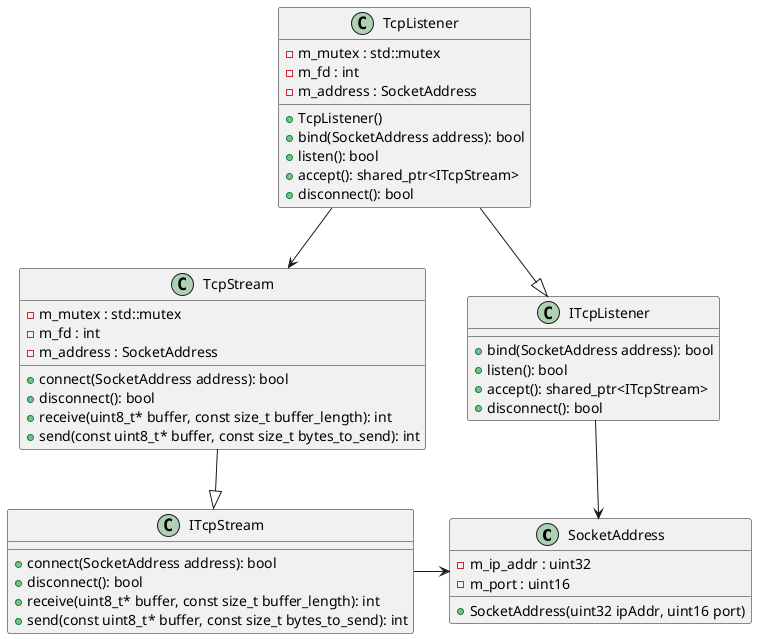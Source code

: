 @startuml


class SocketAddress
{
   - m_ip_addr : uint32
   - m_port : uint16

   + SocketAddress(uint32 ipAddr, uint16 port)
}

class ITcpStream
{
   + connect(SocketAddress address): bool
   + disconnect(): bool
   + receive(uint8_t* buffer, const size_t buffer_length): int 
   + send(const uint8_t* buffer, const size_t bytes_to_send): int
}

class ITcpListener
{
   + bind(SocketAddress address): bool
   + listen(): bool
   + accept(): shared_ptr<ITcpStream>
   + disconnect(): bool
}

class TcpStream
{
   - m_mutex : std::mutex
   - m_fd : int
   - m_address : SocketAddress

   + connect(SocketAddress address): bool
   + disconnect(): bool
   + receive(uint8_t* buffer, const size_t buffer_length): int 
   + send(const uint8_t* buffer, const size_t bytes_to_send): int
}

class TcpListener
{
   - m_mutex : std::mutex
   - m_fd : int
   - m_address : SocketAddress

   + TcpListener()
   + bind(SocketAddress address): bool
   + listen(): bool
   + accept(): shared_ptr<ITcpStream>
   + disconnect(): bool
}

ITcpStream -> SocketAddress

ITcpListener -> SocketAddress

TcpStream --|> ITcpStream

TcpListener --|> ITcpListener
TcpListener --> TcpStream


@enduml